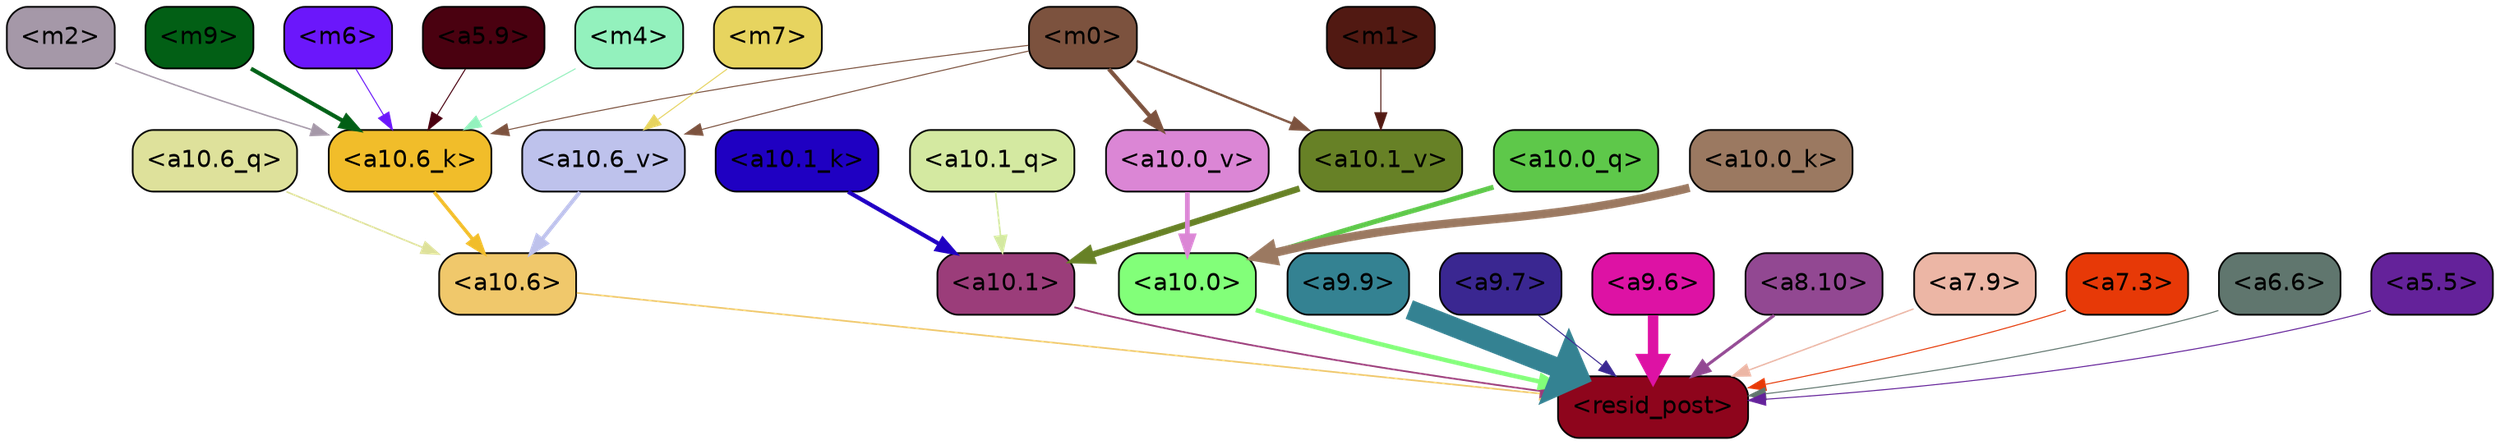 strict digraph "" {
	graph [bgcolor=transparent,
		layout=dot,
		overlap=false,
		splines=true
	];
	"<a10.6>"	[color=black,
		fillcolor="#f0c86b",
		fontname=Helvetica,
		shape=box,
		style="filled, rounded"];
	"<resid_post>"	[color=black,
		fillcolor="#8e051c",
		fontname=Helvetica,
		shape=box,
		style="filled, rounded"];
	"<a10.6>" -> "<resid_post>"	[color="#f0c86b",
		penwidth=0.9498605728149414];
	"<a10.1>"	[color=black,
		fillcolor="#9b3d7a",
		fontname=Helvetica,
		shape=box,
		style="filled, rounded"];
	"<a10.1>" -> "<resid_post>"	[color="#9b3d7a",
		penwidth=1.0084514617919922];
	"<a10.0>"	[color=black,
		fillcolor="#82ff79",
		fontname=Helvetica,
		shape=box,
		style="filled, rounded"];
	"<a10.0>" -> "<resid_post>"	[color="#82ff79",
		penwidth=2.5814952850341797];
	"<a9.9>"	[color=black,
		fillcolor="#348292",
		fontname=Helvetica,
		shape=box,
		style="filled, rounded"];
	"<a9.9>" -> "<resid_post>"	[color="#348292",
		penwidth=11.610888481140137];
	"<a9.7>"	[color=black,
		fillcolor="#3a2791",
		fontname=Helvetica,
		shape=box,
		style="filled, rounded"];
	"<a9.7>" -> "<resid_post>"	[color="#3a2791",
		penwidth=0.6];
	"<a9.6>"	[color=black,
		fillcolor="#dd12a4",
		fontname=Helvetica,
		shape=box,
		style="filled, rounded"];
	"<a9.6>" -> "<resid_post>"	[color="#dd12a4",
		penwidth=6.121421813964844];
	"<a8.10>"	[color=black,
		fillcolor="#924892",
		fontname=Helvetica,
		shape=box,
		style="filled, rounded"];
	"<a8.10>" -> "<resid_post>"	[color="#924892",
		penwidth=1.7841739654541016];
	"<a7.9>"	[color=black,
		fillcolor="#ecb6a5",
		fontname=Helvetica,
		shape=box,
		style="filled, rounded"];
	"<a7.9>" -> "<resid_post>"	[color="#ecb6a5",
		penwidth=0.8109169006347656];
	"<a7.3>"	[color=black,
		fillcolor="#e73907",
		fontname=Helvetica,
		shape=box,
		style="filled, rounded"];
	"<a7.3>" -> "<resid_post>"	[color="#e73907",
		penwidth=0.6];
	"<a6.6>"	[color=black,
		fillcolor="#60766e",
		fontname=Helvetica,
		shape=box,
		style="filled, rounded"];
	"<a6.6>" -> "<resid_post>"	[color="#60766e",
		penwidth=0.6];
	"<a5.5>"	[color=black,
		fillcolor="#64229a",
		fontname=Helvetica,
		shape=box,
		style="filled, rounded"];
	"<a5.5>" -> "<resid_post>"	[color="#64229a",
		penwidth=0.6];
	"<a10.6_q>"	[color=black,
		fillcolor="#dee19b",
		fontname=Helvetica,
		shape=box,
		style="filled, rounded"];
	"<a10.6_q>" -> "<a10.6>"	[color="#dee19b",
		penwidth=0.9244728088378906];
	"<a10.1_q>"	[color=black,
		fillcolor="#d4e9a1",
		fontname=Helvetica,
		shape=box,
		style="filled, rounded"];
	"<a10.1_q>" -> "<a10.1>"	[color="#d4e9a1",
		penwidth=0.9268798828125];
	"<a10.0_q>"	[color=black,
		fillcolor="#5ec84a",
		fontname=Helvetica,
		shape=box,
		style="filled, rounded"];
	"<a10.0_q>" -> "<a10.0>"	[color="#5ec84a",
		penwidth=2.905670166015625];
	"<a10.6_k>"	[color=black,
		fillcolor="#f1bd2a",
		fontname=Helvetica,
		shape=box,
		style="filled, rounded"];
	"<a10.6_k>" -> "<a10.6>"	[color="#f1bd2a",
		penwidth=2.0319366455078125];
	"<a10.1_k>"	[color=black,
		fillcolor="#1f00c2",
		fontname=Helvetica,
		shape=box,
		style="filled, rounded"];
	"<a10.1_k>" -> "<a10.1>"	[color="#1f00c2",
		penwidth=2.4037628173828125];
	"<a10.0_k>"	[color=black,
		fillcolor="#9b7961",
		fontname=Helvetica,
		shape=box,
		style="filled, rounded"];
	"<a10.0_k>" -> "<a10.0>"	[color="#9b7961",
		penwidth=4.9319305419921875];
	"<a10.6_v>"	[color=black,
		fillcolor="#bec2ec",
		fontname=Helvetica,
		shape=box,
		style="filled, rounded"];
	"<a10.6_v>" -> "<a10.6>"	[color="#bec2ec",
		penwidth=2.290935516357422];
	"<a10.1_v>"	[color=black,
		fillcolor="#678126",
		fontname=Helvetica,
		shape=box,
		style="filled, rounded"];
	"<a10.1_v>" -> "<a10.1>"	[color="#678126",
		penwidth=3.6398468017578125];
	"<a10.0_v>"	[color=black,
		fillcolor="#db86d5",
		fontname=Helvetica,
		shape=box,
		style="filled, rounded"];
	"<a10.0_v>" -> "<a10.0>"	[color="#db86d5",
		penwidth=2.7666168212890625];
	"<m9>"	[color=black,
		fillcolor="#025f15",
		fontname=Helvetica,
		shape=box,
		style="filled, rounded"];
	"<m9>" -> "<a10.6_k>"	[color="#025f15",
		penwidth=2.371124267578125];
	"<m6>"	[color=black,
		fillcolor="#6b17fb",
		fontname=Helvetica,
		shape=box,
		style="filled, rounded"];
	"<m6>" -> "<a10.6_k>"	[color="#6b17fb",
		penwidth=0.6];
	"<a5.9>"	[color=black,
		fillcolor="#4a0110",
		fontname=Helvetica,
		shape=box,
		style="filled, rounded"];
	"<a5.9>" -> "<a10.6_k>"	[color="#4a0110",
		penwidth=0.6];
	"<m4>"	[color=black,
		fillcolor="#93f1bd",
		fontname=Helvetica,
		shape=box,
		style="filled, rounded"];
	"<m4>" -> "<a10.6_k>"	[color="#93f1bd",
		penwidth=0.6];
	"<m2>"	[color=black,
		fillcolor="#a598a8",
		fontname=Helvetica,
		shape=box,
		style="filled, rounded"];
	"<m2>" -> "<a10.6_k>"	[color="#a598a8",
		penwidth=0.8380241394042969];
	"<m0>"	[color=black,
		fillcolor="#7c523e",
		fontname=Helvetica,
		shape=box,
		style="filled, rounded"];
	"<m0>" -> "<a10.6_k>"	[color="#7c523e",
		penwidth=0.6];
	"<m0>" -> "<a10.6_v>"	[color="#7c523e",
		penwidth=0.6];
	"<m0>" -> "<a10.1_v>"	[color="#7c523e",
		penwidth=1.3360328674316406];
	"<m0>" -> "<a10.0_v>"	[color="#7c523e",
		penwidth=2.4083595275878906];
	"<m7>"	[color=black,
		fillcolor="#e7d45f",
		fontname=Helvetica,
		shape=box,
		style="filled, rounded"];
	"<m7>" -> "<a10.6_v>"	[color="#e7d45f",
		penwidth=0.6];
	"<m1>"	[color=black,
		fillcolor="#511912",
		fontname=Helvetica,
		shape=box,
		style="filled, rounded"];
	"<m1>" -> "<a10.1_v>"	[color="#511912",
		penwidth=0.6];
}
